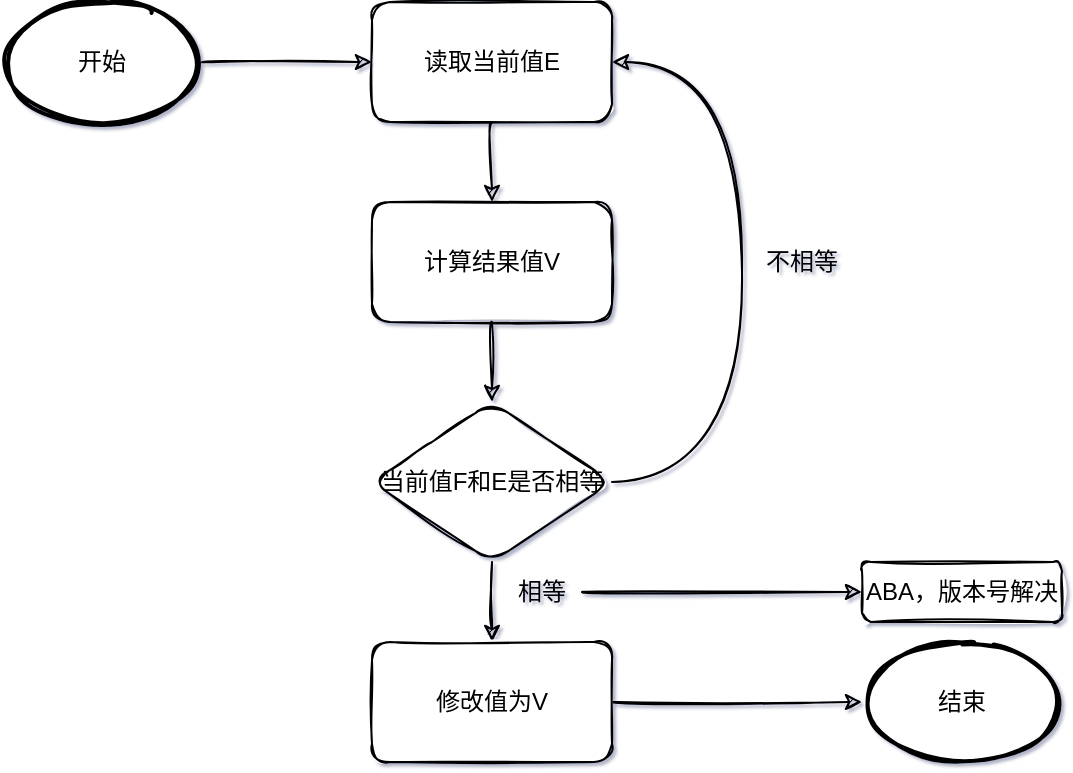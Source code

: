 <mxfile version="13.7.3" type="device"><diagram id="gXrnnmwSJfgy1mII0G6S" name="第 1 页"><mxGraphModel dx="1086" dy="806" grid="1" gridSize="5" guides="1" tooltips="1" connect="1" arrows="1" fold="1" page="1" pageScale="1" pageWidth="827" pageHeight="1169" math="0" shadow="1"><root><mxCell id="0"/><mxCell id="1" parent="0"/><mxCell id="eEaeRefIyfAj9klLbsKy-20" style="edgeStyle=orthogonalEdgeStyle;curved=1;rounded=1;orthogonalLoop=1;jettySize=auto;html=1;exitX=1;exitY=0.5;exitDx=0;exitDy=0;exitPerimeter=0;entryX=0;entryY=0.5;entryDx=0;entryDy=0;sketch=1;" parent="1" source="eEaeRefIyfAj9klLbsKy-17" target="eEaeRefIyfAj9klLbsKy-19" edge="1"><mxGeometry relative="1" as="geometry"/></mxCell><mxCell id="eEaeRefIyfAj9klLbsKy-17" value="开始" style="strokeWidth=2;html=1;shape=mxgraph.flowchart.start_1;whiteSpace=wrap;rounded=1;sketch=1;" parent="1" vertex="1"><mxGeometry x="60" y="85" width="100" height="60" as="geometry"/></mxCell><mxCell id="eEaeRefIyfAj9klLbsKy-22" style="edgeStyle=orthogonalEdgeStyle;curved=1;rounded=1;orthogonalLoop=1;jettySize=auto;html=1;exitX=0.5;exitY=1;exitDx=0;exitDy=0;sketch=1;" parent="1" source="eEaeRefIyfAj9klLbsKy-19" target="eEaeRefIyfAj9klLbsKy-21" edge="1"><mxGeometry relative="1" as="geometry"/></mxCell><mxCell id="eEaeRefIyfAj9klLbsKy-19" value="读取当前值E" style="rounded=1;whiteSpace=wrap;html=1;sketch=1;" parent="1" vertex="1"><mxGeometry x="245" y="85" width="120" height="60" as="geometry"/></mxCell><mxCell id="eEaeRefIyfAj9klLbsKy-24" style="edgeStyle=orthogonalEdgeStyle;curved=1;rounded=1;orthogonalLoop=1;jettySize=auto;html=1;exitX=0.5;exitY=1;exitDx=0;exitDy=0;entryX=0.5;entryY=0;entryDx=0;entryDy=0;sketch=1;" parent="1" source="eEaeRefIyfAj9klLbsKy-21" target="eEaeRefIyfAj9klLbsKy-23" edge="1"><mxGeometry relative="1" as="geometry"/></mxCell><mxCell id="eEaeRefIyfAj9klLbsKy-21" value="计算结果值V" style="rounded=1;whiteSpace=wrap;html=1;sketch=1;" parent="1" vertex="1"><mxGeometry x="245" y="185" width="120" height="60" as="geometry"/></mxCell><mxCell id="eEaeRefIyfAj9klLbsKy-25" style="edgeStyle=orthogonalEdgeStyle;curved=1;rounded=1;orthogonalLoop=1;jettySize=auto;html=1;exitX=1;exitY=0.5;exitDx=0;exitDy=0;entryX=1;entryY=0.5;entryDx=0;entryDy=0;sketch=1;" parent="1" source="eEaeRefIyfAj9klLbsKy-23" target="eEaeRefIyfAj9klLbsKy-19" edge="1"><mxGeometry relative="1" as="geometry"><Array as="points"><mxPoint x="430" y="325"/><mxPoint x="430" y="115"/></Array></mxGeometry></mxCell><mxCell id="eEaeRefIyfAj9klLbsKy-28" style="edgeStyle=orthogonalEdgeStyle;curved=1;rounded=1;orthogonalLoop=1;jettySize=auto;html=1;exitX=0.5;exitY=1;exitDx=0;exitDy=0;entryX=0.5;entryY=0;entryDx=0;entryDy=0;sketch=1;" parent="1" source="eEaeRefIyfAj9klLbsKy-23" target="eEaeRefIyfAj9klLbsKy-27" edge="1"><mxGeometry relative="1" as="geometry"><Array as="points"><mxPoint x="305" y="390"/><mxPoint x="305" y="390"/></Array></mxGeometry></mxCell><mxCell id="eEaeRefIyfAj9klLbsKy-23" value="当前值F和E是否相等" style="rhombus;whiteSpace=wrap;html=1;rounded=1;sketch=1;" parent="1" vertex="1"><mxGeometry x="245" y="285" width="120" height="80" as="geometry"/></mxCell><mxCell id="eEaeRefIyfAj9klLbsKy-26" value="不相等" style="text;html=1;strokeColor=none;fillColor=none;align=center;verticalAlign=middle;whiteSpace=wrap;rounded=0;sketch=1;" parent="1" vertex="1"><mxGeometry x="440" y="205" width="40" height="20" as="geometry"/></mxCell><mxCell id="eEaeRefIyfAj9klLbsKy-31" style="edgeStyle=orthogonalEdgeStyle;curved=1;rounded=1;orthogonalLoop=1;jettySize=auto;html=1;exitX=1;exitY=0.5;exitDx=0;exitDy=0;entryX=0;entryY=0.5;entryDx=0;entryDy=0;entryPerimeter=0;sketch=1;" parent="1" source="eEaeRefIyfAj9klLbsKy-27" target="eEaeRefIyfAj9klLbsKy-30" edge="1"><mxGeometry relative="1" as="geometry"/></mxCell><mxCell id="eEaeRefIyfAj9klLbsKy-27" value="修改值为V" style="rounded=1;whiteSpace=wrap;html=1;sketch=1;" parent="1" vertex="1"><mxGeometry x="245" y="405" width="120" height="60" as="geometry"/></mxCell><mxCell id="eEaeRefIyfAj9klLbsKy-35" style="edgeStyle=orthogonalEdgeStyle;curved=1;rounded=1;orthogonalLoop=1;jettySize=auto;html=1;entryX=0;entryY=0.5;entryDx=0;entryDy=0;sketch=1;" parent="1" source="eEaeRefIyfAj9klLbsKy-29" target="eEaeRefIyfAj9klLbsKy-32" edge="1"><mxGeometry relative="1" as="geometry"/></mxCell><mxCell id="eEaeRefIyfAj9klLbsKy-29" value="相等" style="text;html=1;strokeColor=none;fillColor=none;align=center;verticalAlign=middle;whiteSpace=wrap;rounded=0;sketch=1;" parent="1" vertex="1"><mxGeometry x="310" y="370" width="40" height="20" as="geometry"/></mxCell><mxCell id="eEaeRefIyfAj9klLbsKy-30" value="结束" style="strokeWidth=2;html=1;shape=mxgraph.flowchart.start_1;whiteSpace=wrap;rounded=1;sketch=1;" parent="1" vertex="1"><mxGeometry x="490" y="405" width="100" height="60" as="geometry"/></mxCell><mxCell id="eEaeRefIyfAj9klLbsKy-32" value="ABA，版本号解决" style="rounded=1;whiteSpace=wrap;html=1;sketch=1;" parent="1" vertex="1"><mxGeometry x="490" y="365" width="100" height="30" as="geometry"/></mxCell></root></mxGraphModel></diagram></mxfile>